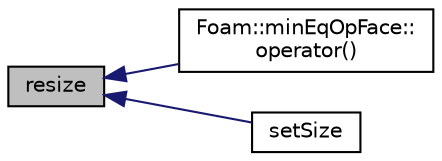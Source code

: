 digraph "resize"
{
  bgcolor="transparent";
  edge [fontname="Helvetica",fontsize="10",labelfontname="Helvetica",labelfontsize="10"];
  node [fontname="Helvetica",fontsize="10",shape=record];
  rankdir="LR";
  Node1 [label="resize",height=0.2,width=0.4,color="black", fillcolor="grey75", style="filled", fontcolor="black"];
  Node1 -> Node2 [dir="back",color="midnightblue",fontsize="10",style="solid",fontname="Helvetica"];
  Node2 [label="Foam::minEqOpFace::\loperator()",height=0.2,width=0.4,color="black",URL="$a01525.html#af228995a82079a2c07a019825eb9c2b7"];
  Node1 -> Node3 [dir="back",color="midnightblue",fontsize="10",style="solid",fontname="Helvetica"];
  Node3 [label="setSize",height=0.2,width=0.4,color="black",URL="$a00613.html#a3e1ba8cbd7f1301a31141b5ec3d97eae",tooltip="Alter the addressed list size and fill new space with a. "];
}
